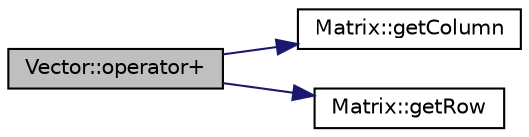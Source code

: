 digraph "Vector::operator+"
{
 // LATEX_PDF_SIZE
  edge [fontname="Helvetica",fontsize="10",labelfontname="Helvetica",labelfontsize="10"];
  node [fontname="Helvetica",fontsize="10",shape=record];
  rankdir="LR";
  Node1 [label="Vector::operator+",height=0.2,width=0.4,color="black", fillcolor="grey75", style="filled", fontcolor="black",tooltip=" "];
  Node1 -> Node2 [color="midnightblue",fontsize="10",style="solid",fontname="Helvetica"];
  Node2 [label="Matrix::getColumn",height=0.2,width=0.4,color="black", fillcolor="white", style="filled",URL="$class_matrix.html#a73f716f5127b622a2f6934233c8e35a4",tooltip=" "];
  Node1 -> Node3 [color="midnightblue",fontsize="10",style="solid",fontname="Helvetica"];
  Node3 [label="Matrix::getRow",height=0.2,width=0.4,color="black", fillcolor="white", style="filled",URL="$class_matrix.html#a727a71910e64759e24dbda697a9a21b0",tooltip=" "];
}
